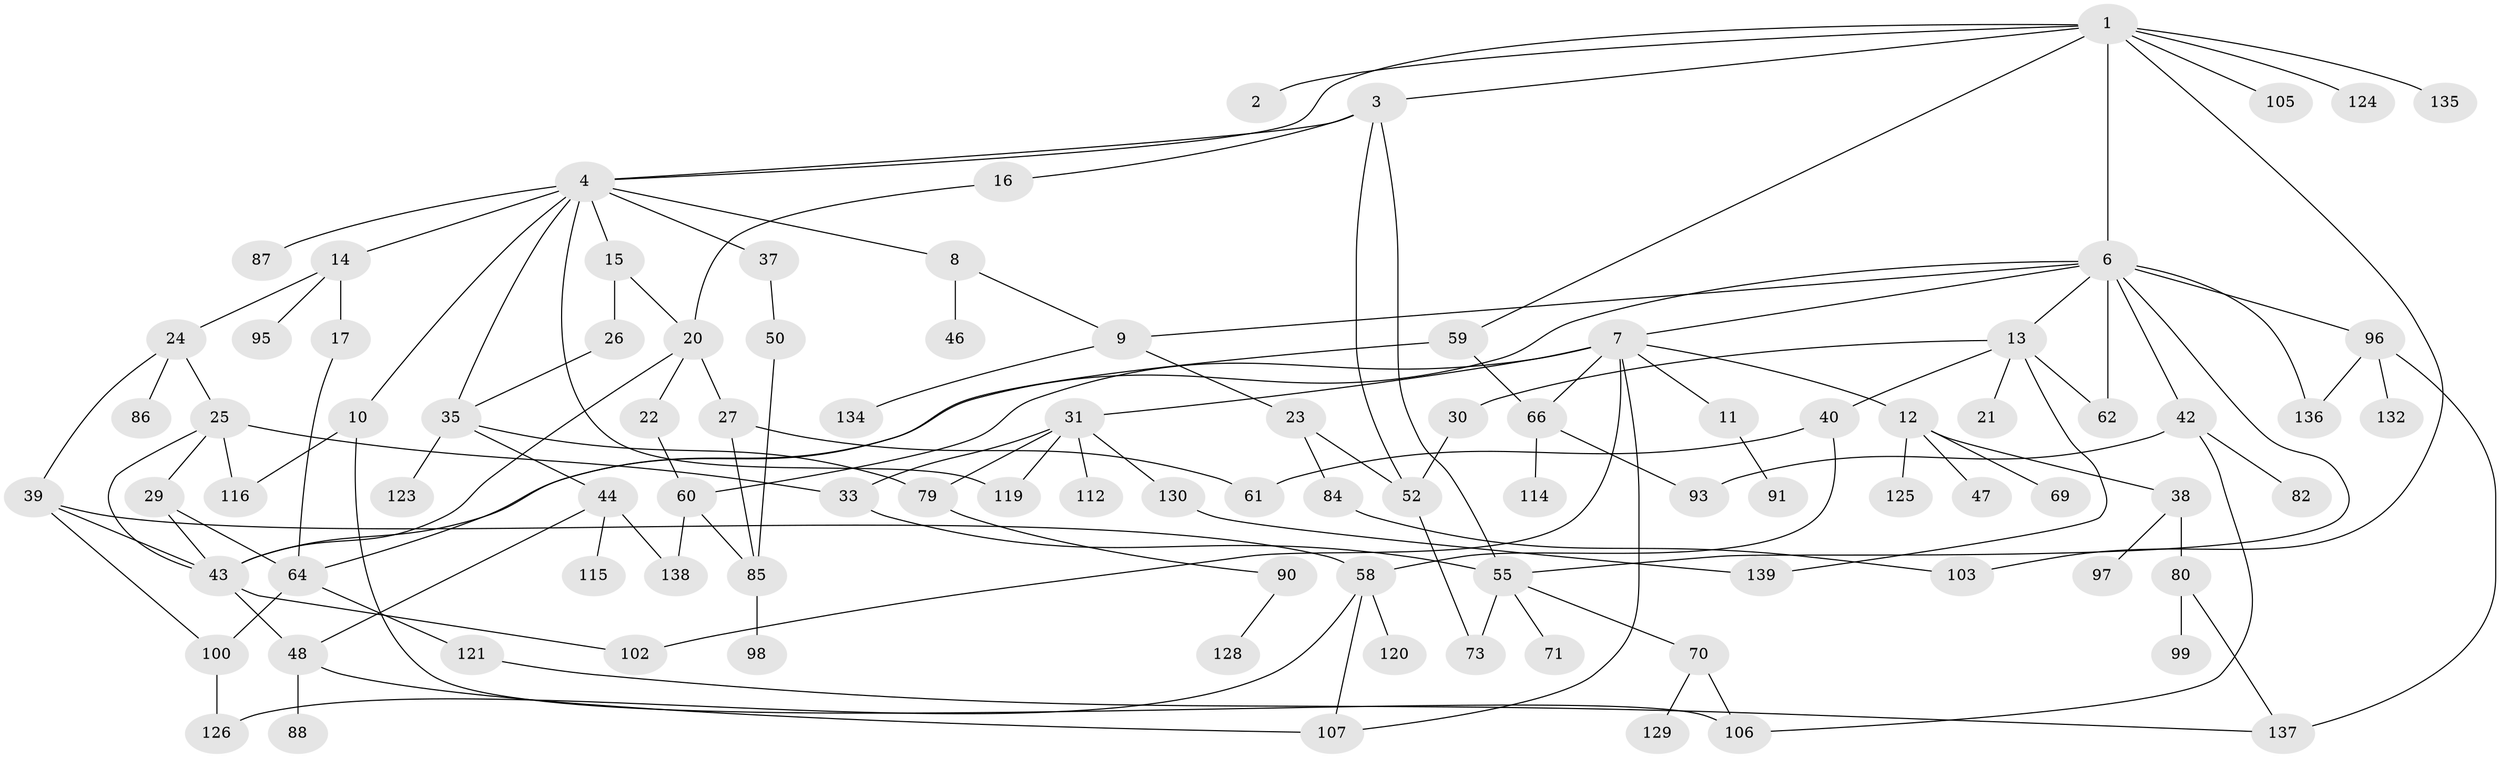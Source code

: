 // original degree distribution, {8: 0.007194244604316547, 2: 0.2949640287769784, 6: 0.02158273381294964, 7: 0.014388489208633094, 5: 0.05755395683453238, 9: 0.007194244604316547, 3: 0.22302158273381295, 4: 0.10071942446043165, 1: 0.2733812949640288}
// Generated by graph-tools (version 1.1) at 2025/10/02/27/25 16:10:52]
// undirected, 96 vertices, 136 edges
graph export_dot {
graph [start="1"]
  node [color=gray90,style=filled];
  1 [super="+76"];
  2 [super="+56"];
  3 [super="+28"];
  4 [super="+5"];
  6 [super="+51"];
  7 [super="+32"];
  8 [super="+36"];
  9;
  10 [super="+83"];
  11 [super="+53"];
  12 [super="+18"];
  13 [super="+19"];
  14 [super="+41"];
  15 [super="+89"];
  16;
  17 [super="+113"];
  20 [super="+131"];
  21;
  22;
  23 [super="+78"];
  24 [super="+34"];
  25 [super="+72"];
  26 [super="+92"];
  27;
  29 [super="+101"];
  30;
  31 [super="+63"];
  33 [super="+68"];
  35 [super="+77"];
  37;
  38 [super="+45"];
  39;
  40;
  42 [super="+49"];
  43 [super="+75"];
  44 [super="+74"];
  46;
  47;
  48 [super="+67"];
  50 [super="+54"];
  52 [super="+57"];
  55 [super="+65"];
  58 [super="+81"];
  59 [super="+118"];
  60 [super="+122"];
  61 [super="+109"];
  62;
  64 [super="+94"];
  66;
  69;
  70;
  71;
  73;
  79;
  80;
  82;
  84;
  85;
  86;
  87;
  88;
  90;
  91;
  93;
  95;
  96;
  97;
  98;
  99 [super="+104"];
  100 [super="+110"];
  102 [super="+117"];
  103 [super="+111"];
  105 [super="+133"];
  106 [super="+108"];
  107;
  112 [super="+127"];
  114;
  115;
  116;
  119;
  120;
  121;
  123;
  124;
  125;
  126;
  128;
  129;
  130;
  132;
  134;
  135;
  136;
  137;
  138;
  139;
  1 -- 2;
  1 -- 3;
  1 -- 6;
  1 -- 59;
  1 -- 135;
  1 -- 103;
  1 -- 4;
  1 -- 124;
  1 -- 105;
  3 -- 4;
  3 -- 16;
  3 -- 52;
  3 -- 55;
  4 -- 8;
  4 -- 15;
  4 -- 35;
  4 -- 37;
  4 -- 119;
  4 -- 87;
  4 -- 10;
  4 -- 14;
  6 -- 7;
  6 -- 9;
  6 -- 13;
  6 -- 42;
  6 -- 43;
  6 -- 62;
  6 -- 96;
  6 -- 136;
  6 -- 55;
  7 -- 11;
  7 -- 12;
  7 -- 31;
  7 -- 102;
  7 -- 60;
  7 -- 66;
  7 -- 107;
  8 -- 9;
  8 -- 46;
  9 -- 23;
  9 -- 134;
  10 -- 116;
  10 -- 106;
  11 -- 91;
  12 -- 38;
  12 -- 69;
  12 -- 125;
  12 -- 47;
  13 -- 21;
  13 -- 40;
  13 -- 62;
  13 -- 139;
  13 -- 30;
  14 -- 17;
  14 -- 24;
  14 -- 95;
  15 -- 26;
  15 -- 20;
  16 -- 20;
  17 -- 64;
  20 -- 22;
  20 -- 27;
  20 -- 43;
  22 -- 60;
  23 -- 84;
  23 -- 52;
  24 -- 25;
  24 -- 39;
  24 -- 86;
  25 -- 29;
  25 -- 33;
  25 -- 43;
  25 -- 116;
  26 -- 35;
  27 -- 61;
  27 -- 85;
  29 -- 64;
  29 -- 43;
  30 -- 52;
  31 -- 112;
  31 -- 33;
  31 -- 130;
  31 -- 119;
  31 -- 79;
  33 -- 55;
  35 -- 44;
  35 -- 123;
  35 -- 79;
  37 -- 50;
  38 -- 80;
  38 -- 97;
  39 -- 100;
  39 -- 58;
  39 -- 43;
  40 -- 58;
  40 -- 61;
  42 -- 82;
  42 -- 93;
  42 -- 106;
  43 -- 102;
  43 -- 48;
  44 -- 48;
  44 -- 115;
  44 -- 138;
  48 -- 107;
  48 -- 88;
  50 -- 85;
  52 -- 73;
  55 -- 70;
  55 -- 71;
  55 -- 73;
  58 -- 120;
  58 -- 126;
  58 -- 107;
  59 -- 64;
  59 -- 66;
  60 -- 85;
  60 -- 138;
  64 -- 100;
  64 -- 121;
  66 -- 114;
  66 -- 93;
  70 -- 129;
  70 -- 106;
  79 -- 90;
  80 -- 99;
  80 -- 137;
  84 -- 103;
  85 -- 98;
  90 -- 128;
  96 -- 132;
  96 -- 136;
  96 -- 137;
  100 -- 126;
  121 -- 137;
  130 -- 139;
}
